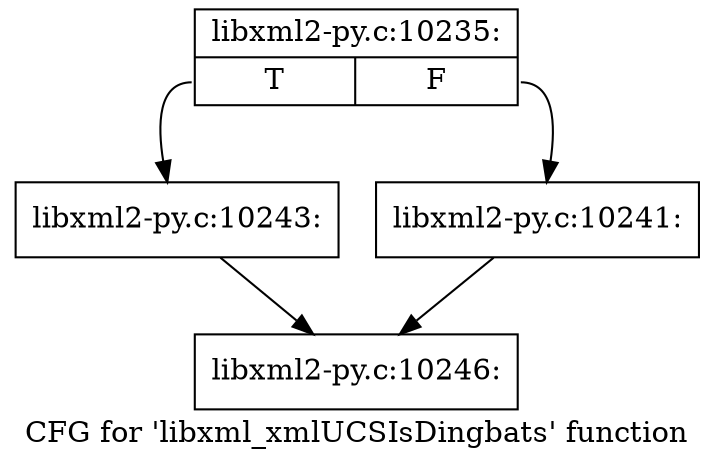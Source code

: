 digraph "CFG for 'libxml_xmlUCSIsDingbats' function" {
	label="CFG for 'libxml_xmlUCSIsDingbats' function";

	Node0x45b32a0 [shape=record,label="{libxml2-py.c:10235:|{<s0>T|<s1>F}}"];
	Node0x45b32a0:s0 -> Node0x45b6150;
	Node0x45b32a0:s1 -> Node0x45b6100;
	Node0x45b6100 [shape=record,label="{libxml2-py.c:10241:}"];
	Node0x45b6100 -> Node0x45b4d60;
	Node0x45b6150 [shape=record,label="{libxml2-py.c:10243:}"];
	Node0x45b6150 -> Node0x45b4d60;
	Node0x45b4d60 [shape=record,label="{libxml2-py.c:10246:}"];
}
